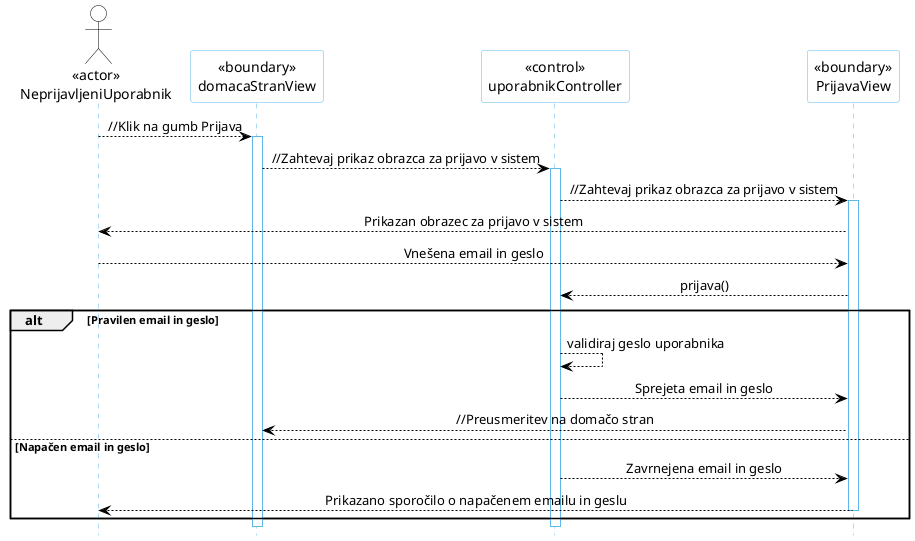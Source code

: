 @startuml
hide footbox

skinparam backgroundcolor transparent
skinparam defaultTextAlignment center
skinparam actorBorderColor black
skinparam actorBackgroundColor white
skinparam arrowColor black  
skinparam sequenceLifeLineBorderColor #5FB8EC
skinparam sequenceParticipantBorderColor #5FB8EC
skinparam sequenceParticipantBackgroundColor white

actor NU as "<<actor>>\nNeprijavljeniUporabnik"
participant domacaStranView as "<<boundary>>\ndomacaStranView"
participant uporabnikController as "<<control>>\nuporabnikController"
participant prijavaView as "<<boundary>>\nPrijavaView"

NU --> domacaStranView: //Klik na gumb Prijava
activate domacaStranView
domacaStranView --> uporabnikController: //Zahtevaj prikaz obrazca za prijavo v sistem
activate uporabnikController
uporabnikController --> prijavaView: //Zahtevaj prikaz obrazca za prijavo v sistem
activate prijavaView
prijavaView --> NU: Prikazan obrazec za prijavo v sistem

NU --> prijavaView: Vnešena email in geslo
prijavaView --> uporabnikController: prijava()
alt Pravilen email in geslo
uporabnikController --> uporabnikController: validiraj geslo uporabnika
uporabnikController --> prijavaView: Sprejeta email in geslo
prijavaView --> domacaStranView: //Preusmeritev na domačo stran
else Napačen email in geslo
uporabnikController --> prijavaView: Zavrnejena email in geslo
prijavaView --> NU: Prikazano sporočilo o napačenem emailu in geslu
deactivate prijavaView
end
@enduml
